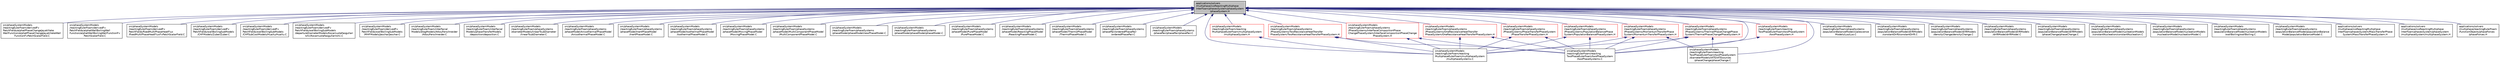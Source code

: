digraph "applications/solvers/multiphase/icoReactingMultiphaseInterFoam/phasesSystem/phaseSystem/phaseSystem.H"
{
  bgcolor="transparent";
  edge [fontname="Helvetica",fontsize="10",labelfontname="Helvetica",labelfontsize="10"];
  node [fontname="Helvetica",fontsize="10",shape=record];
  Node1 [label="applications/solvers\l/multiphase/icoReactingMultiphase\lInterFoam/phasesSystem/phaseSystem\l/phaseSystem.H",height=0.2,width=0.4,color="black", fillcolor="grey75", style="filled" fontcolor="black"];
  Node1 -> Node2 [dir="back",color="midnightblue",fontsize="10",style="solid",fontname="Helvetica"];
  Node2 [label="src/phaseSystemModels\l/reactingEulerFoam/derivedFv\lPatchFields/alphatPhaseChangeJayatilleke\lWallFunction/alphatPhaseChangeJayatillekeWall\lFunctionFvPatchScalarField.C",height=0.2,width=0.4,color="black",URL="$alphatPhaseChangeJayatillekeWallFunctionFvPatchScalarField_8C.html"];
  Node1 -> Node3 [dir="back",color="midnightblue",fontsize="10",style="solid",fontname="Helvetica"];
  Node3 [label="src/phaseSystemModels\l/reactingEulerFoam/derivedFv\lPatchFields/alphatWallBoilingWall\lFunction/alphatWallBoilingWallFunctionFv\lPatchScalarField.C",height=0.2,width=0.4,color="black",URL="$alphatWallBoilingWallFunctionFvPatchScalarField_8C.html"];
  Node1 -> Node4 [dir="back",color="midnightblue",fontsize="10",style="solid",fontname="Helvetica"];
  Node4 [label="src/phaseSystemModels\l/reactingEulerFoam/derivedFv\lPatchFields/fixedMultiPhaseHeatFlux\l/fixedMultiPhaseHeatFluxFvPatchScalarField.C",height=0.2,width=0.4,color="black",URL="$fixedMultiPhaseHeatFluxFvPatchScalarField_8C.html"];
  Node1 -> Node5 [dir="back",color="midnightblue",fontsize="10",style="solid",fontname="Helvetica"];
  Node5 [label="src/phaseSystemModels\l/reactingEulerFoam/derivedFv\lPatchFields/wallBoilingSubModels\l/CHFModels/Zuber/Zuber.C",height=0.2,width=0.4,color="black",URL="$Zuber_8C.html"];
  Node1 -> Node6 [dir="back",color="midnightblue",fontsize="10",style="solid",fontname="Helvetica"];
  Node6 [label="src/phaseSystemModels\l/reactingEulerFoam/derivedFv\lPatchFields/wallBoilingSubModels\l/CHFSubCoolModels/HuaXu/HuaXu.C",height=0.2,width=0.4,color="black",URL="$HuaXu_8C.html"];
  Node1 -> Node7 [dir="back",color="midnightblue",fontsize="10",style="solid",fontname="Helvetica"];
  Node7 [label="src/phaseSystemModels\l/reactingEulerFoam/derivedFv\lPatchFields/wallBoilingSubModels\l/departureDiameterModels/Kocamustafaogullari\lIshii/KocamustafaogullariIshii.C",height=0.2,width=0.4,color="black",URL="$KocamustafaogullariIshii_8C.html"];
  Node1 -> Node8 [dir="back",color="midnightblue",fontsize="10",style="solid",fontname="Helvetica"];
  Node8 [label="src/phaseSystemModels\l/reactingEulerFoam/derivedFv\lPatchFields/wallBoilingSubModels\l/MHFModels/Jeschar/Jeschar.C",height=0.2,width=0.4,color="black",URL="$Jeschar_8C.html"];
  Node1 -> Node9 [dir="back",color="midnightblue",fontsize="10",style="solid",fontname="Helvetica"];
  Node9 [label="src/phaseSystemModels\l/reactingEulerFoam/interfacial\lModels/dragModels/AttouFerschneider\l/AttouFerschneider.C",height=0.2,width=0.4,color="black",URL="$AttouFerschneider_8C.html"];
  Node1 -> Node10 [dir="back",color="midnightblue",fontsize="10",style="solid",fontname="Helvetica"];
  Node10 [label="src/phaseSystemModels\l/reactingEulerFoam/interfacial\lModels/phaseTransferModels\l/deposition/deposition.C",height=0.2,width=0.4,color="black",URL="$deposition_8C.html"];
  Node1 -> Node11 [dir="back",color="midnightblue",fontsize="10",style="solid",fontname="Helvetica"];
  Node11 [label="src/phaseSystemModels\l/reactingEulerFoam/phaseSystems\l/diameterModels/linearTsubDiameter\l/linearTsubDiameter.C",height=0.2,width=0.4,color="black",URL="$linearTsubDiameter_8C.html"];
  Node1 -> Node12 [dir="back",color="midnightblue",fontsize="10",style="solid",fontname="Helvetica"];
  Node12 [label="src/phaseSystemModels\l/reactingEulerFoam/phaseSystems\l/phaseModel/AnisothermalPhaseModel\l/AnisothermalPhaseModel.C",height=0.2,width=0.4,color="black",URL="$AnisothermalPhaseModel_8C.html"];
  Node1 -> Node13 [dir="back",color="midnightblue",fontsize="10",style="solid",fontname="Helvetica"];
  Node13 [label="src/phaseSystemModels\l/reactingEulerFoam/phaseSystems\l/phaseModel/InertPhaseModel\l/InertPhaseModel.C",height=0.2,width=0.4,color="black",URL="$InertPhaseModel_8C.html"];
  Node1 -> Node14 [dir="back",color="midnightblue",fontsize="10",style="solid",fontname="Helvetica"];
  Node14 [label="src/phaseSystemModels\l/reactingEulerFoam/phaseSystems\l/phaseModel/IsothermalPhaseModel\l/IsothermalPhaseModel.C",height=0.2,width=0.4,color="black",URL="$IsothermalPhaseModel_8C.html"];
  Node1 -> Node15 [dir="back",color="midnightblue",fontsize="10",style="solid",fontname="Helvetica"];
  Node15 [label="src/phaseSystemModels\l/reactingEulerFoam/phaseSystems\l/phaseModel/MovingPhaseModel\l/MovingPhaseModel.C",height=0.2,width=0.4,color="black",URL="$src_2phaseSystemModels_2reactingEulerFoam_2phaseSystems_2phaseModel_2MovingPhaseModel_2MovingPhaseModel_8C.html"];
  Node1 -> Node16 [dir="back",color="midnightblue",fontsize="10",style="solid",fontname="Helvetica"];
  Node16 [label="src/phaseSystemModels\l/reactingEulerFoam/phaseSystems\l/phaseModel/MultiComponentPhaseModel\l/MultiComponentPhaseModel.C",height=0.2,width=0.4,color="black",URL="$src_2phaseSystemModels_2reactingEulerFoam_2phaseSystems_2phaseModel_2MultiComponentPhaseModel_2MultiComponentPhaseModel_8C.html"];
  Node1 -> Node17 [dir="back",color="midnightblue",fontsize="10",style="solid",fontname="Helvetica"];
  Node17 [label="src/phaseSystemModels\l/reactingEulerFoam/phaseSystems\l/phaseModel/phaseModel/newPhaseModel.C",height=0.2,width=0.4,color="black",URL="$newPhaseModel_8C.html"];
  Node1 -> Node18 [dir="back",color="midnightblue",fontsize="10",style="solid",fontname="Helvetica"];
  Node18 [label="src/phaseSystemModels\l/reactingEulerFoam/phaseSystems\l/phaseModel/phaseModel/phaseModel.C",height=0.2,width=0.4,color="black",URL="$src_2phaseSystemModels_2reactingEulerFoam_2phaseSystems_2phaseModel_2phaseModel_2phaseModel_8C.html"];
  Node1 -> Node19 [dir="back",color="midnightblue",fontsize="10",style="solid",fontname="Helvetica"];
  Node19 [label="src/phaseSystemModels\l/reactingEulerFoam/phaseSystems\l/phaseModel/PurePhaseModel\l/PurePhaseModel.C",height=0.2,width=0.4,color="black",URL="$src_2phaseSystemModels_2reactingEulerFoam_2phaseSystems_2phaseModel_2PurePhaseModel_2PurePhaseModel_8C.html"];
  Node1 -> Node20 [dir="back",color="midnightblue",fontsize="10",style="solid",fontname="Helvetica"];
  Node20 [label="src/phaseSystemModels\l/reactingEulerFoam/phaseSystems\l/phaseModel/ReactingPhaseModel\l/ReactingPhaseModel.C",height=0.2,width=0.4,color="black",URL="$ReactingPhaseModel_8C.html"];
  Node1 -> Node21 [dir="back",color="midnightblue",fontsize="10",style="solid",fontname="Helvetica"];
  Node21 [label="src/phaseSystemModels\l/reactingEulerFoam/phaseSystems\l/phaseModel/ThermoPhaseModel\l/ThermoPhaseModel.C",height=0.2,width=0.4,color="black",URL="$ThermoPhaseModel_8C.html"];
  Node1 -> Node22 [dir="back",color="midnightblue",fontsize="10",style="solid",fontname="Helvetica"];
  Node22 [label="src/phaseSystemModels\l/reactingEulerFoam/phaseSystems\l/phasePair/orderedPhasePair\l/orderedPhasePair.C",height=0.2,width=0.4,color="black",URL="$src_2phaseSystemModels_2reactingEulerFoam_2phaseSystems_2phasePair_2orderedPhasePair_2orderedPhasePair_8C.html"];
  Node1 -> Node23 [dir="back",color="midnightblue",fontsize="10",style="solid",fontname="Helvetica"];
  Node23 [label="src/phaseSystemModels\l/reactingEulerFoam/phaseSystems\l/phasePair/phasePair/phasePair.C",height=0.2,width=0.4,color="black",URL="$src_2phaseSystemModels_2reactingEulerFoam_2phaseSystems_2phasePair_2phasePair_2phasePair_8C.html"];
  Node1 -> Node24 [dir="back",color="midnightblue",fontsize="10",style="solid",fontname="Helvetica"];
  Node24 [label="src/phaseSystemModels\l/reactingEulerFoam/phaseSystems\l/PhaseSystems/InterfaceCompositionPhase\lChangePhaseSystem/InterfaceCompositionPhaseChange\lPhaseSystem.H",height=0.2,width=0.4,color="red",URL="$InterfaceCompositionPhaseChangePhaseSystem_8H.html"];
  Node24 -> Node25 [dir="back",color="midnightblue",fontsize="10",style="solid",fontname="Helvetica"];
  Node25 [label="src/phaseSystemModels\l/reactingEulerFoam/reacting\lMultiphaseEulerFoam/multiphaseSystem\l/multiphaseSystems.C",height=0.2,width=0.4,color="black",URL="$src_2phaseSystemModels_2reactingEulerFoam_2reactingMultiphaseEulerFoam_2multiphaseSystem_2multiphaseSystems_8C.html"];
  Node24 -> Node26 [dir="back",color="midnightblue",fontsize="10",style="solid",fontname="Helvetica"];
  Node26 [label="src/phaseSystemModels\l/reactingEulerFoam/reacting\lTwoPhaseEulerFoam/twoPhaseSystem\l/twoPhaseSystems.C",height=0.2,width=0.4,color="black",URL="$twoPhaseSystems_8C.html"];
  Node1 -> Node27 [dir="back",color="midnightblue",fontsize="10",style="solid",fontname="Helvetica"];
  Node27 [label="src/phaseSystemModels\l/reactingEulerFoam/phaseSystems\l/PhaseSystems/MomentumTransferPhase\lSystem/MomentumTransferPhaseSystem.H",height=0.2,width=0.4,color="red",URL="$MomentumTransferPhaseSystem_8H.html"];
  Node27 -> Node25 [dir="back",color="midnightblue",fontsize="10",style="solid",fontname="Helvetica"];
  Node27 -> Node28 [dir="back",color="midnightblue",fontsize="10",style="solid",fontname="Helvetica"];
  Node28 [label="src/phaseSystemModels\l/reactingEulerFoam/reacting\lTwoPhaseEulerFoam/twoPhaseSystem\l/diameterModels/IATE/IATEsources\l/phaseChange/phaseChange.C",height=0.2,width=0.4,color="black",URL="$reactingTwoPhaseEulerFoam_2twoPhaseSystem_2diameterModels_2IATE_2IATEsources_2phaseChange_2phaseChange_8C.html"];
  Node27 -> Node26 [dir="back",color="midnightblue",fontsize="10",style="solid",fontname="Helvetica"];
  Node1 -> Node29 [dir="back",color="midnightblue",fontsize="10",style="solid",fontname="Helvetica"];
  Node29 [label="src/phaseSystemModels\l/reactingEulerFoam/phaseSystems\l/PhaseSystems/OneResistanceHeatTransfer\lPhaseSystem/OneResistanceHeatTransferPhaseSystem.H",height=0.2,width=0.4,color="red",URL="$OneResistanceHeatTransferPhaseSystem_8H.html"];
  Node29 -> Node25 [dir="back",color="midnightblue",fontsize="10",style="solid",fontname="Helvetica"];
  Node29 -> Node26 [dir="back",color="midnightblue",fontsize="10",style="solid",fontname="Helvetica"];
  Node1 -> Node30 [dir="back",color="midnightblue",fontsize="10",style="solid",fontname="Helvetica"];
  Node30 [label="src/phaseSystemModels\l/reactingEulerFoam/phaseSystems\l/PhaseSystems/PhaseTransferPhaseSystem\l/PhaseTransferPhaseSystem.H",height=0.2,width=0.4,color="red",URL="$PhaseTransferPhaseSystem_8H.html"];
  Node30 -> Node25 [dir="back",color="midnightblue",fontsize="10",style="solid",fontname="Helvetica"];
  Node30 -> Node26 [dir="back",color="midnightblue",fontsize="10",style="solid",fontname="Helvetica"];
  Node1 -> Node31 [dir="back",color="midnightblue",fontsize="10",style="solid",fontname="Helvetica"];
  Node31 [label="src/phaseSystemModels\l/reactingEulerFoam/phaseSystems\l/PhaseSystems/PopulationBalancePhase\lSystem/PopulationBalancePhaseSystem.H",height=0.2,width=0.4,color="red",URL="$PopulationBalancePhaseSystem_8H.html"];
  Node31 -> Node25 [dir="back",color="midnightblue",fontsize="10",style="solid",fontname="Helvetica"];
  Node31 -> Node26 [dir="back",color="midnightblue",fontsize="10",style="solid",fontname="Helvetica"];
  Node1 -> Node32 [dir="back",color="midnightblue",fontsize="10",style="solid",fontname="Helvetica"];
  Node32 [label="src/phaseSystemModels\l/reactingEulerFoam/phaseSystems\l/PhaseSystems/ThermalPhaseChangePhase\lSystem/ThermalPhaseChangePhaseSystem.H",height=0.2,width=0.4,color="red",URL="$ThermalPhaseChangePhaseSystem_8H.html"];
  Node32 -> Node25 [dir="back",color="midnightblue",fontsize="10",style="solid",fontname="Helvetica"];
  Node32 -> Node28 [dir="back",color="midnightblue",fontsize="10",style="solid",fontname="Helvetica"];
  Node32 -> Node26 [dir="back",color="midnightblue",fontsize="10",style="solid",fontname="Helvetica"];
  Node1 -> Node33 [dir="back",color="midnightblue",fontsize="10",style="solid",fontname="Helvetica"];
  Node33 [label="src/phaseSystemModels\l/reactingEulerFoam/phaseSystems\l/PhaseSystems/TwoResistanceHeatTransfer\lPhaseSystem/TwoResistanceHeatTransferPhaseSystem.H",height=0.2,width=0.4,color="red",URL="$TwoResistanceHeatTransferPhaseSystem_8H.html"];
  Node33 -> Node25 [dir="back",color="midnightblue",fontsize="10",style="solid",fontname="Helvetica"];
  Node33 -> Node26 [dir="back",color="midnightblue",fontsize="10",style="solid",fontname="Helvetica"];
  Node1 -> Node34 [dir="back",color="midnightblue",fontsize="10",style="solid",fontname="Helvetica"];
  Node34 [label="src/phaseSystemModels\l/reactingEulerFoam/phaseSystems\l/populationBalanceModel/coalescence\lModels/Luo/Luo.C",height=0.2,width=0.4,color="black",URL="$Luo_8C.html"];
  Node1 -> Node35 [dir="back",color="midnightblue",fontsize="10",style="solid",fontname="Helvetica"];
  Node35 [label="src/phaseSystemModels\l/reactingEulerFoam/phaseSystems\l/populationBalanceModel/driftModels\l/constantDrift/constantDrift.C",height=0.2,width=0.4,color="black",URL="$constantDrift_8C.html"];
  Node1 -> Node36 [dir="back",color="midnightblue",fontsize="10",style="solid",fontname="Helvetica"];
  Node36 [label="src/phaseSystemModels\l/reactingEulerFoam/phaseSystems\l/populationBalanceModel/driftModels\l/densityChange/densityChange.C",height=0.2,width=0.4,color="black",URL="$densityChange_8C.html"];
  Node1 -> Node37 [dir="back",color="midnightblue",fontsize="10",style="solid",fontname="Helvetica"];
  Node37 [label="src/phaseSystemModels\l/reactingEulerFoam/phaseSystems\l/populationBalanceModel/driftModels\l/driftModel/driftModel.C",height=0.2,width=0.4,color="black",URL="$driftModel_8C.html"];
  Node1 -> Node38 [dir="back",color="midnightblue",fontsize="10",style="solid",fontname="Helvetica"];
  Node38 [label="src/phaseSystemModels\l/reactingEulerFoam/phaseSystems\l/populationBalanceModel/driftModels\l/phaseChange/phaseChange.C",height=0.2,width=0.4,color="black",URL="$phaseSystems_2populationBalanceModel_2driftModels_2phaseChange_2phaseChange_8C.html"];
  Node1 -> Node39 [dir="back",color="midnightblue",fontsize="10",style="solid",fontname="Helvetica"];
  Node39 [label="src/phaseSystemModels\l/reactingEulerFoam/phaseSystems\l/populationBalanceModel/nucleationModels\l/constantNucleation/constantNucleation.C",height=0.2,width=0.4,color="black",URL="$constantNucleation_8C.html"];
  Node1 -> Node40 [dir="back",color="midnightblue",fontsize="10",style="solid",fontname="Helvetica"];
  Node40 [label="src/phaseSystemModels\l/reactingEulerFoam/phaseSystems\l/populationBalanceModel/nucleationModels\l/nucleationModel/nucleationModel.C",height=0.2,width=0.4,color="black",URL="$nucleationModel_8C.html"];
  Node1 -> Node41 [dir="back",color="midnightblue",fontsize="10",style="solid",fontname="Helvetica"];
  Node41 [label="src/phaseSystemModels\l/reactingEulerFoam/phaseSystems\l/populationBalanceModel/nucleationModels\l/wallBoiling/wallBoiling.C",height=0.2,width=0.4,color="black",URL="$phaseSystems_2populationBalanceModel_2nucleationModels_2wallBoiling_2wallBoiling_8C.html"];
  Node1 -> Node42 [dir="back",color="midnightblue",fontsize="10",style="solid",fontname="Helvetica"];
  Node42 [label="src/phaseSystemModels\l/reactingEulerFoam/phaseSystems\l/populationBalanceModel/populationBalance\lModel/populationBalanceModel.C",height=0.2,width=0.4,color="black",URL="$populationBalanceModel_8C.html"];
  Node1 -> Node43 [dir="back",color="midnightblue",fontsize="10",style="solid",fontname="Helvetica"];
  Node43 [label="src/phaseSystemModels\l/reactingEulerFoam/reacting\lMultiphaseEulerFoam/multiphaseSystem\l/multiphaseSystem.H",height=0.2,width=0.4,color="red",URL="$src_2phaseSystemModels_2reactingEulerFoam_2reactingMultiphaseEulerFoam_2multiphaseSystem_2multiphaseSystem_8H.html"];
  Node43 -> Node25 [dir="back",color="midnightblue",fontsize="10",style="solid",fontname="Helvetica"];
  Node1 -> Node25 [dir="back",color="midnightblue",fontsize="10",style="solid",fontname="Helvetica"];
  Node1 -> Node28 [dir="back",color="midnightblue",fontsize="10",style="solid",fontname="Helvetica"];
  Node1 -> Node44 [dir="back",color="midnightblue",fontsize="10",style="solid",fontname="Helvetica"];
  Node44 [label="src/phaseSystemModels\l/reactingEulerFoam/reacting\lTwoPhaseEulerFoam/twoPhaseSystem\l/twoPhaseSystem.H",height=0.2,width=0.4,color="red",URL="$src_2phaseSystemModels_2reactingEulerFoam_2reactingTwoPhaseEulerFoam_2twoPhaseSystem_2twoPhaseSystem_8H.html"];
  Node44 -> Node26 [dir="back",color="midnightblue",fontsize="10",style="solid",fontname="Helvetica"];
  Node1 -> Node26 [dir="back",color="midnightblue",fontsize="10",style="solid",fontname="Helvetica"];
  Node1 -> Node45 [dir="back",color="midnightblue",fontsize="10",style="solid",fontname="Helvetica"];
  Node45 [label="applications/solvers\l/multiphase/icoReactingMultiphase\lInterFoam/phasesSystem/MassTransferPhase\lSystem/MassTransferPhaseSystem.H",height=0.2,width=0.4,color="black",URL="$MassTransferPhaseSystem_8H.html"];
  Node1 -> Node46 [dir="back",color="midnightblue",fontsize="10",style="solid",fontname="Helvetica"];
  Node46 [label="applications/solvers\l/multiphase/icoReactingMultiphase\lInterFoam/phasesSystem/phaseSystem\l/multiphaseSystem/multiphaseSystem.H",height=0.2,width=0.4,color="black",URL="$applications_2solvers_2multiphase_2icoReactingMultiphaseInterFoam_2phasesSystem_2phaseSystem_2mu302e0b15136686b5fd7ef315eaebfd3c.html"];
  Node1 -> Node47 [dir="back",color="midnightblue",fontsize="10",style="solid",fontname="Helvetica"];
  Node47 [label="applications/solvers\l/multiphase/reactingEulerFoam\l/functionObjects/phaseForces\l/phaseForces.H",height=0.2,width=0.4,color="black",URL="$phaseForces_8H.html"];
}
